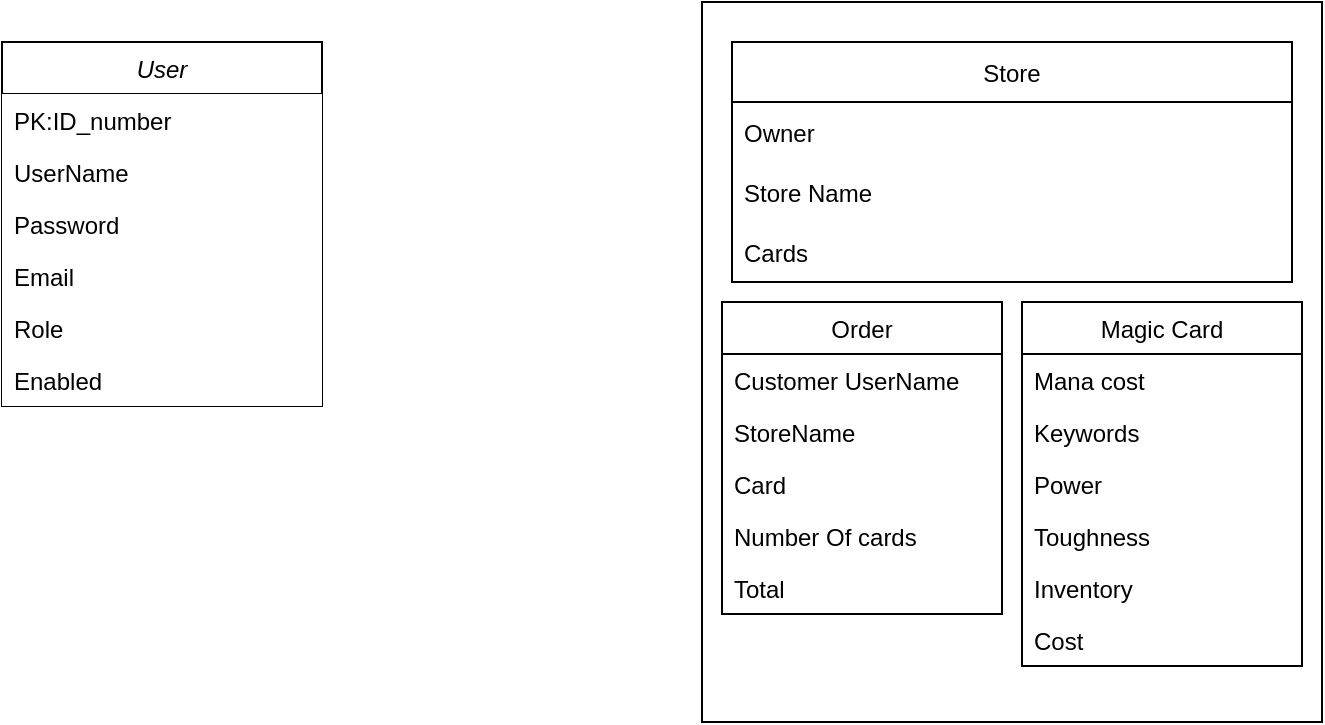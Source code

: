 <mxfile version="20.2.3" type="device"><diagram id="C5RBs43oDa-KdzZeNtuy" name="Page-1"><mxGraphModel dx="1102" dy="1025" grid="1" gridSize="10" guides="1" tooltips="1" connect="1" arrows="1" fold="1" page="1" pageScale="1" pageWidth="827" pageHeight="1169" background="#ffffff" math="0" shadow="0"><root><mxCell id="WIyWlLk6GJQsqaUBKTNV-0"/><mxCell id="WIyWlLk6GJQsqaUBKTNV-1" parent="WIyWlLk6GJQsqaUBKTNV-0"/><mxCell id="xEPN3oaeNb0j3WSA73q6-23" value="" style="rounded=0;whiteSpace=wrap;html=1;" parent="WIyWlLk6GJQsqaUBKTNV-1" vertex="1"><mxGeometry x="430" y="150" width="310" height="360" as="geometry"/></mxCell><mxCell id="zkfFHV4jXpPFQw0GAbJ--0" value="User" style="swimlane;fontStyle=2;align=center;verticalAlign=top;childLayout=stackLayout;horizontal=1;startSize=26;horizontalStack=0;resizeParent=1;resizeLast=0;collapsible=1;marginBottom=0;rounded=0;shadow=0;strokeWidth=1;fillColor=default;" parent="WIyWlLk6GJQsqaUBKTNV-1" vertex="1"><mxGeometry x="80" y="170" width="160" height="182" as="geometry"><mxRectangle x="230" y="140" width="160" height="26" as="alternateBounds"/></mxGeometry></mxCell><mxCell id="zkfFHV4jXpPFQw0GAbJ--1" value="PK:ID_number" style="text;align=left;verticalAlign=top;spacingLeft=4;spacingRight=4;overflow=hidden;rotatable=0;points=[[0,0.5],[1,0.5]];portConstraint=eastwest;fillColor=default;" parent="zkfFHV4jXpPFQw0GAbJ--0" vertex="1"><mxGeometry y="26" width="160" height="26" as="geometry"/></mxCell><mxCell id="zkfFHV4jXpPFQw0GAbJ--3" value="UserName" style="text;align=left;verticalAlign=top;spacingLeft=4;spacingRight=4;overflow=hidden;rotatable=0;points=[[0,0.5],[1,0.5]];portConstraint=eastwest;rounded=0;shadow=0;html=0;fillColor=default;" parent="zkfFHV4jXpPFQw0GAbJ--0" vertex="1"><mxGeometry y="52" width="160" height="26" as="geometry"/></mxCell><mxCell id="xEPN3oaeNb0j3WSA73q6-0" value="Password" style="text;align=left;verticalAlign=top;spacingLeft=4;spacingRight=4;overflow=hidden;rotatable=0;points=[[0,0.5],[1,0.5]];portConstraint=eastwest;rounded=0;shadow=0;html=0;fillColor=default;" parent="zkfFHV4jXpPFQw0GAbJ--0" vertex="1"><mxGeometry y="78" width="160" height="26" as="geometry"/></mxCell><mxCell id="xEPN3oaeNb0j3WSA73q6-1" value="Email" style="text;align=left;verticalAlign=top;spacingLeft=4;spacingRight=4;overflow=hidden;rotatable=0;points=[[0,0.5],[1,0.5]];portConstraint=eastwest;rounded=0;shadow=0;html=0;fillColor=default;" parent="zkfFHV4jXpPFQw0GAbJ--0" vertex="1"><mxGeometry y="104" width="160" height="26" as="geometry"/></mxCell><mxCell id="xEPN3oaeNb0j3WSA73q6-32" value="Role" style="text;align=left;verticalAlign=top;spacingLeft=4;spacingRight=4;overflow=hidden;rotatable=0;points=[[0,0.5],[1,0.5]];portConstraint=eastwest;fillColor=default;" parent="zkfFHV4jXpPFQw0GAbJ--0" vertex="1"><mxGeometry y="130" width="160" height="26" as="geometry"/></mxCell><mxCell id="4Pmzgd7tLjGfFniqBxhB-1" value="Enabled" style="text;align=left;verticalAlign=top;spacingLeft=4;spacingRight=4;overflow=hidden;rotatable=0;points=[[0,0.5],[1,0.5]];portConstraint=eastwest;fillColor=default;" vertex="1" parent="zkfFHV4jXpPFQw0GAbJ--0"><mxGeometry y="156" width="160" height="26" as="geometry"/></mxCell><mxCell id="xEPN3oaeNb0j3WSA73q6-9" value="Store" style="swimlane;fontStyle=0;childLayout=stackLayout;horizontal=1;startSize=30;horizontalStack=0;resizeParent=1;resizeParentMax=0;resizeLast=0;collapsible=1;marginBottom=0;" parent="WIyWlLk6GJQsqaUBKTNV-1" vertex="1"><mxGeometry x="445" y="170" width="280" height="120" as="geometry"/></mxCell><mxCell id="xEPN3oaeNb0j3WSA73q6-10" value="Owner" style="text;strokeColor=none;fillColor=none;align=left;verticalAlign=middle;spacingLeft=4;spacingRight=4;overflow=hidden;points=[[0,0.5],[1,0.5]];portConstraint=eastwest;rotatable=0;" parent="xEPN3oaeNb0j3WSA73q6-9" vertex="1"><mxGeometry y="30" width="280" height="30" as="geometry"/></mxCell><mxCell id="xEPN3oaeNb0j3WSA73q6-21" value="Store Name" style="text;strokeColor=none;fillColor=none;align=left;verticalAlign=middle;spacingLeft=4;spacingRight=4;overflow=hidden;points=[[0,0.5],[1,0.5]];portConstraint=eastwest;rotatable=0;" parent="xEPN3oaeNb0j3WSA73q6-9" vertex="1"><mxGeometry y="60" width="280" height="30" as="geometry"/></mxCell><mxCell id="4Pmzgd7tLjGfFniqBxhB-0" value="Cards" style="text;strokeColor=none;fillColor=none;align=left;verticalAlign=middle;spacingLeft=4;spacingRight=4;overflow=hidden;points=[[0,0.5],[1,0.5]];portConstraint=eastwest;rotatable=0;" vertex="1" parent="xEPN3oaeNb0j3WSA73q6-9"><mxGeometry y="90" width="280" height="30" as="geometry"/></mxCell><mxCell id="xEPN3oaeNb0j3WSA73q6-14" value="Magic Card" style="swimlane;fontStyle=0;childLayout=stackLayout;horizontal=1;startSize=26;fillColor=none;horizontalStack=0;resizeParent=1;resizeParentMax=0;resizeLast=0;collapsible=1;marginBottom=0;" parent="WIyWlLk6GJQsqaUBKTNV-1" vertex="1"><mxGeometry x="590" y="300" width="140" height="182" as="geometry"/></mxCell><mxCell id="xEPN3oaeNb0j3WSA73q6-15" value="Mana cost&#10;" style="text;strokeColor=none;fillColor=none;align=left;verticalAlign=top;spacingLeft=4;spacingRight=4;overflow=hidden;rotatable=0;points=[[0,0.5],[1,0.5]];portConstraint=eastwest;" parent="xEPN3oaeNb0j3WSA73q6-14" vertex="1"><mxGeometry y="26" width="140" height="26" as="geometry"/></mxCell><mxCell id="xEPN3oaeNb0j3WSA73q6-16" value="Keywords" style="text;strokeColor=none;fillColor=none;align=left;verticalAlign=top;spacingLeft=4;spacingRight=4;overflow=hidden;rotatable=0;points=[[0,0.5],[1,0.5]];portConstraint=eastwest;" parent="xEPN3oaeNb0j3WSA73q6-14" vertex="1"><mxGeometry y="52" width="140" height="26" as="geometry"/></mxCell><mxCell id="xEPN3oaeNb0j3WSA73q6-17" value="Power" style="text;strokeColor=none;fillColor=none;align=left;verticalAlign=top;spacingLeft=4;spacingRight=4;overflow=hidden;rotatable=0;points=[[0,0.5],[1,0.5]];portConstraint=eastwest;" parent="xEPN3oaeNb0j3WSA73q6-14" vertex="1"><mxGeometry y="78" width="140" height="26" as="geometry"/></mxCell><mxCell id="xEPN3oaeNb0j3WSA73q6-18" value="Toughness" style="text;strokeColor=none;fillColor=none;align=left;verticalAlign=top;spacingLeft=4;spacingRight=4;overflow=hidden;rotatable=0;points=[[0,0.5],[1,0.5]];portConstraint=eastwest;" parent="xEPN3oaeNb0j3WSA73q6-14" vertex="1"><mxGeometry y="104" width="140" height="26" as="geometry"/></mxCell><mxCell id="xEPN3oaeNb0j3WSA73q6-20" value="Inventory " style="text;strokeColor=none;fillColor=none;align=left;verticalAlign=top;spacingLeft=4;spacingRight=4;overflow=hidden;rotatable=0;points=[[0,0.5],[1,0.5]];portConstraint=eastwest;" parent="xEPN3oaeNb0j3WSA73q6-14" vertex="1"><mxGeometry y="130" width="140" height="26" as="geometry"/></mxCell><mxCell id="xEPN3oaeNb0j3WSA73q6-22" value="Cost" style="text;strokeColor=none;fillColor=none;align=left;verticalAlign=top;spacingLeft=4;spacingRight=4;overflow=hidden;rotatable=0;points=[[0,0.5],[1,0.5]];portConstraint=eastwest;" parent="xEPN3oaeNb0j3WSA73q6-14" vertex="1"><mxGeometry y="156" width="140" height="26" as="geometry"/></mxCell><mxCell id="xEPN3oaeNb0j3WSA73q6-33" value="Order" style="swimlane;fontStyle=0;childLayout=stackLayout;horizontal=1;startSize=26;fillColor=none;horizontalStack=0;resizeParent=1;resizeParentMax=0;resizeLast=0;collapsible=1;marginBottom=0;" parent="WIyWlLk6GJQsqaUBKTNV-1" vertex="1"><mxGeometry x="440" y="300" width="140" height="156" as="geometry"/></mxCell><mxCell id="xEPN3oaeNb0j3WSA73q6-34" value="Customer UserName" style="text;strokeColor=none;fillColor=none;align=left;verticalAlign=top;spacingLeft=4;spacingRight=4;overflow=hidden;rotatable=0;points=[[0,0.5],[1,0.5]];portConstraint=eastwest;" parent="xEPN3oaeNb0j3WSA73q6-33" vertex="1"><mxGeometry y="26" width="140" height="26" as="geometry"/></mxCell><mxCell id="xEPN3oaeNb0j3WSA73q6-35" value="StoreName" style="text;strokeColor=none;fillColor=none;align=left;verticalAlign=top;spacingLeft=4;spacingRight=4;overflow=hidden;rotatable=0;points=[[0,0.5],[1,0.5]];portConstraint=eastwest;" parent="xEPN3oaeNb0j3WSA73q6-33" vertex="1"><mxGeometry y="52" width="140" height="26" as="geometry"/></mxCell><mxCell id="xEPN3oaeNb0j3WSA73q6-36" value="Card" style="text;strokeColor=none;fillColor=none;align=left;verticalAlign=top;spacingLeft=4;spacingRight=4;overflow=hidden;rotatable=0;points=[[0,0.5],[1,0.5]];portConstraint=eastwest;" parent="xEPN3oaeNb0j3WSA73q6-33" vertex="1"><mxGeometry y="78" width="140" height="26" as="geometry"/></mxCell><mxCell id="xEPN3oaeNb0j3WSA73q6-39" value="Number Of cards" style="text;strokeColor=none;fillColor=none;align=left;verticalAlign=top;spacingLeft=4;spacingRight=4;overflow=hidden;rotatable=0;points=[[0,0.5],[1,0.5]];portConstraint=eastwest;" parent="xEPN3oaeNb0j3WSA73q6-33" vertex="1"><mxGeometry y="104" width="140" height="26" as="geometry"/></mxCell><mxCell id="xEPN3oaeNb0j3WSA73q6-41" value="Total" style="text;strokeColor=none;fillColor=none;align=left;verticalAlign=top;spacingLeft=4;spacingRight=4;overflow=hidden;rotatable=0;points=[[0,0.5],[1,0.5]];portConstraint=eastwest;" parent="xEPN3oaeNb0j3WSA73q6-33" vertex="1"><mxGeometry y="130" width="140" height="26" as="geometry"/></mxCell></root></mxGraphModel></diagram></mxfile>